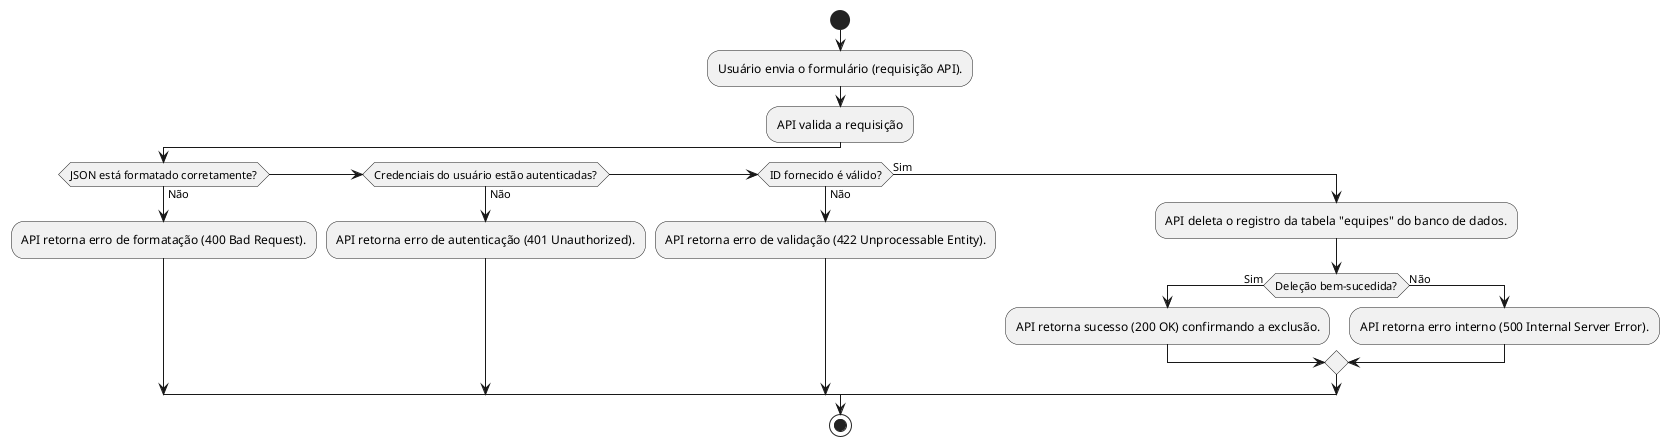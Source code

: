 
@startuml
start
:Usuário envia o formulário (requisição API).;
:API valida a requisição;
if (JSON está formatado corretamente?) then (Não)
    :API retorna erro de formatação (400 Bad Request).;
elseif (Credenciais do usuário estão autenticadas?) then (Não)
    :API retorna erro de autenticação (401 Unauthorized).;
elseif (ID fornecido é válido?) then (Não)
    :API retorna erro de validação (422 Unprocessable Entity).;
else (Sim)
    :API deleta o registro da tabela "equipes" do banco de dados.;
    if (Deleção bem-sucedida?) then (Sim)
        :API retorna sucesso (200 OK) confirmando a exclusão.;
    else (Não)
        :API retorna erro interno (500 Internal Server Error).;
    endif
endif
stop
@enduml
